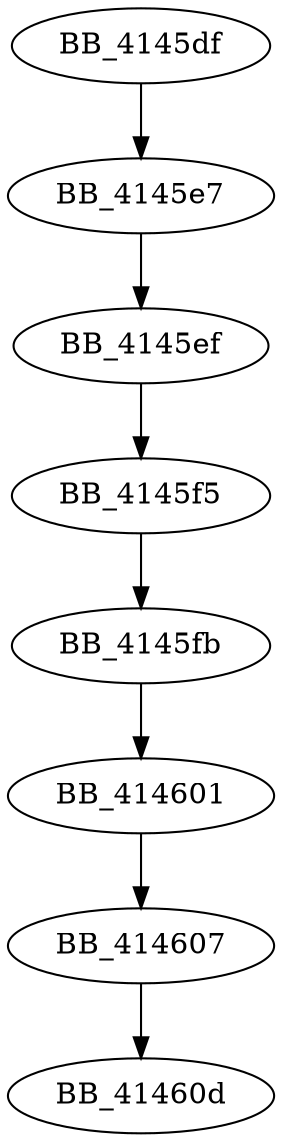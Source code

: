 DiGraph __init_pointers{
BB_4145df->BB_4145e7
BB_4145e7->BB_4145ef
BB_4145ef->BB_4145f5
BB_4145f5->BB_4145fb
BB_4145fb->BB_414601
BB_414601->BB_414607
BB_414607->BB_41460d
}
